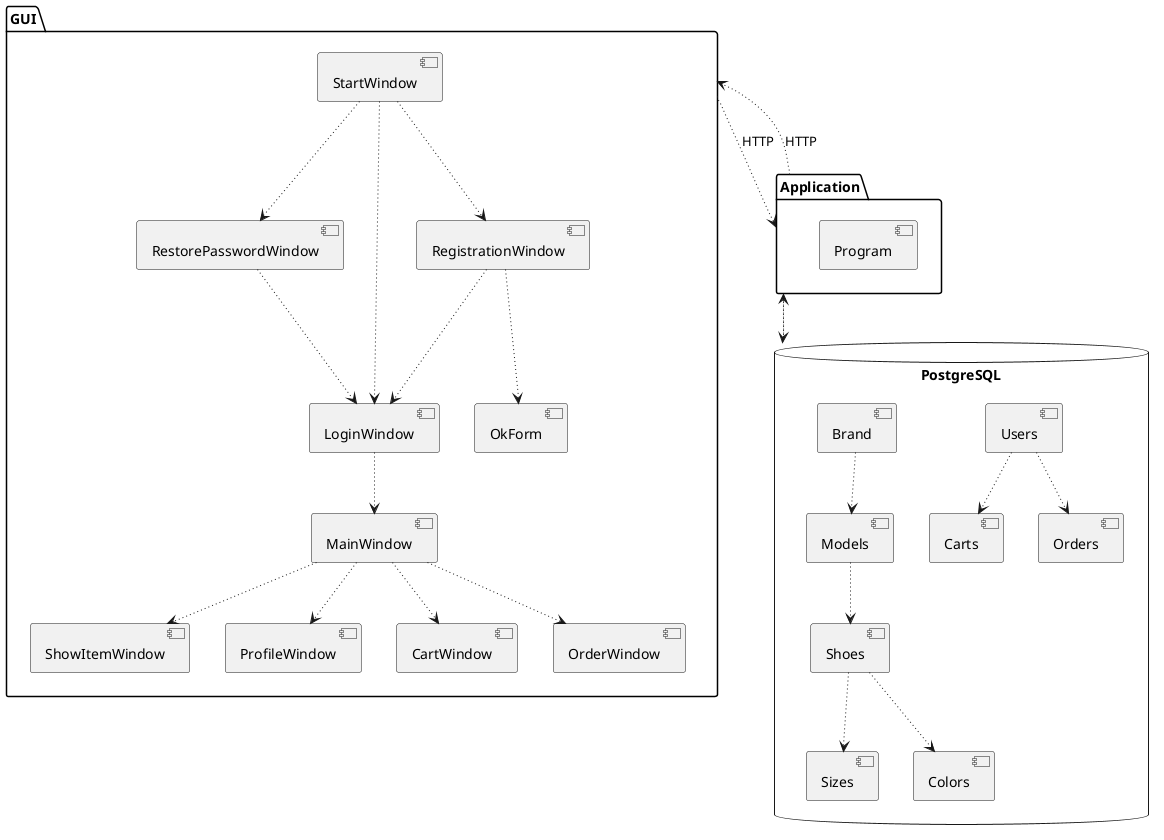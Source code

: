 @startuml
'https://plantuml.com/component-diagram

package "GUI" {
   [StartWindow]-[dotted]-> [RestorePasswordWindow]
   [StartWindow]-[dotted]-> [LoginWindow]
   [StartWindow]-[dotted]-> [RegistrationWindow]
   [RegistrationWindow] -[dotted]-> [LoginWindow]
   [RestorePasswordWindow] -[dotted]-> [LoginWindow]
   [RegistrationWindow] -[dotted]-> [OkForm]
   [LoginWindow] -[dotted]->[MainWindow]
   [MainWindow] -[dotted]-> [ShowItemWindow]
   [MainWindow] -[dotted]->[ProfileWindow]
   [MainWindow] -[dotted]-> [CartWindow]
   [MainWindow] -[dotted]-> [OrderWindow]
}

package "Application" {
  [Program]
}


database "PostgreSQL" {
[Users] -[dotted]-> [Carts]
[Users] -[dotted]-> [Orders]
[Brand] -[dotted]-> [Models]
[Models] -[dotted]-> [Shoes]
[Shoes] -[dotted]-> [Sizes]
[Shoes] -[dotted]-> [Colors]
}


[GUI] -[dotted]-> [Application]:HTTP
[Application] -[dotted]-> [GUI]:HTTP
[Application] -[dotted]-> [PostgreSQL]
[PostgreSQL] -[dotted]->[Application]
@enduml